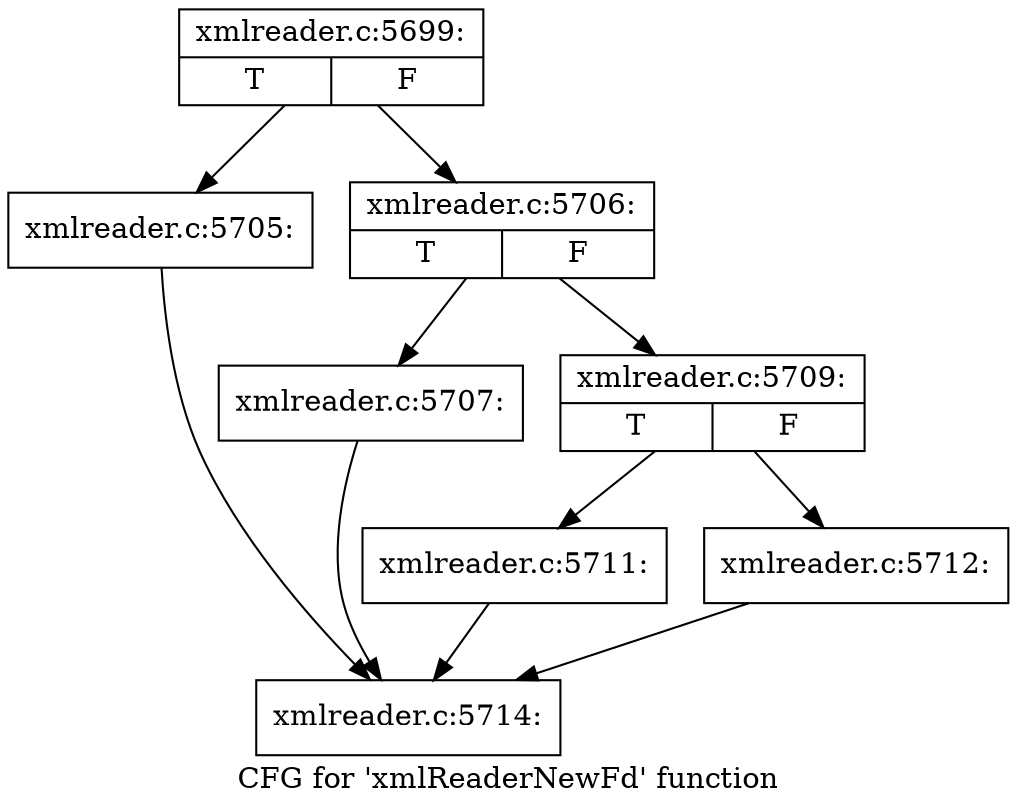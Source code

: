 digraph "CFG for 'xmlReaderNewFd' function" {
	label="CFG for 'xmlReaderNewFd' function";

	Node0x55e4495288b0 [shape=record,label="{xmlreader.c:5699:|{<s0>T|<s1>F}}"];
	Node0x55e4495288b0 -> Node0x55e44952e120;
	Node0x55e4495288b0 -> Node0x55e44952e170;
	Node0x55e44952e120 [shape=record,label="{xmlreader.c:5705:}"];
	Node0x55e44952e120 -> Node0x55e449525c00;
	Node0x55e44952e170 [shape=record,label="{xmlreader.c:5706:|{<s0>T|<s1>F}}"];
	Node0x55e44952e170 -> Node0x55e44952e630;
	Node0x55e44952e170 -> Node0x55e44952e680;
	Node0x55e44952e630 [shape=record,label="{xmlreader.c:5707:}"];
	Node0x55e44952e630 -> Node0x55e449525c00;
	Node0x55e44952e680 [shape=record,label="{xmlreader.c:5709:|{<s0>T|<s1>F}}"];
	Node0x55e44952e680 -> Node0x55e44952ed10;
	Node0x55e44952e680 -> Node0x55e44952ed60;
	Node0x55e44952ed10 [shape=record,label="{xmlreader.c:5711:}"];
	Node0x55e44952ed10 -> Node0x55e449525c00;
	Node0x55e44952ed60 [shape=record,label="{xmlreader.c:5712:}"];
	Node0x55e44952ed60 -> Node0x55e449525c00;
	Node0x55e449525c00 [shape=record,label="{xmlreader.c:5714:}"];
}
